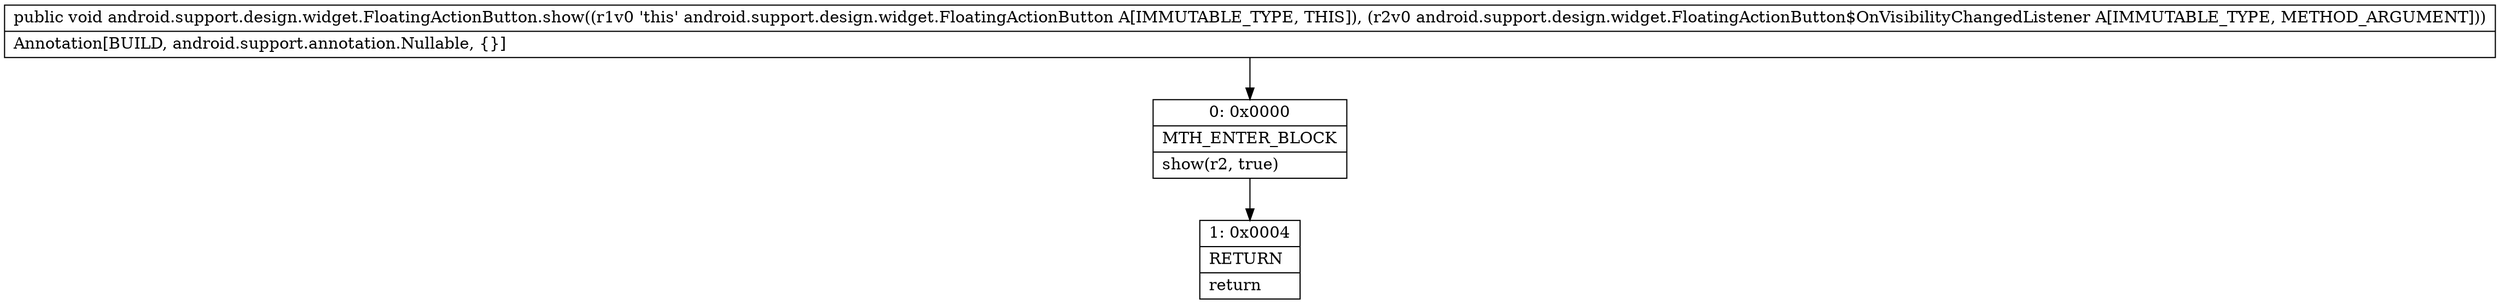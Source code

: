 digraph "CFG forandroid.support.design.widget.FloatingActionButton.show(Landroid\/support\/design\/widget\/FloatingActionButton$OnVisibilityChangedListener;)V" {
Node_0 [shape=record,label="{0\:\ 0x0000|MTH_ENTER_BLOCK\l|show(r2, true)\l}"];
Node_1 [shape=record,label="{1\:\ 0x0004|RETURN\l|return\l}"];
MethodNode[shape=record,label="{public void android.support.design.widget.FloatingActionButton.show((r1v0 'this' android.support.design.widget.FloatingActionButton A[IMMUTABLE_TYPE, THIS]), (r2v0 android.support.design.widget.FloatingActionButton$OnVisibilityChangedListener A[IMMUTABLE_TYPE, METHOD_ARGUMENT]))  | Annotation[BUILD, android.support.annotation.Nullable, \{\}]\l}"];
MethodNode -> Node_0;
Node_0 -> Node_1;
}

